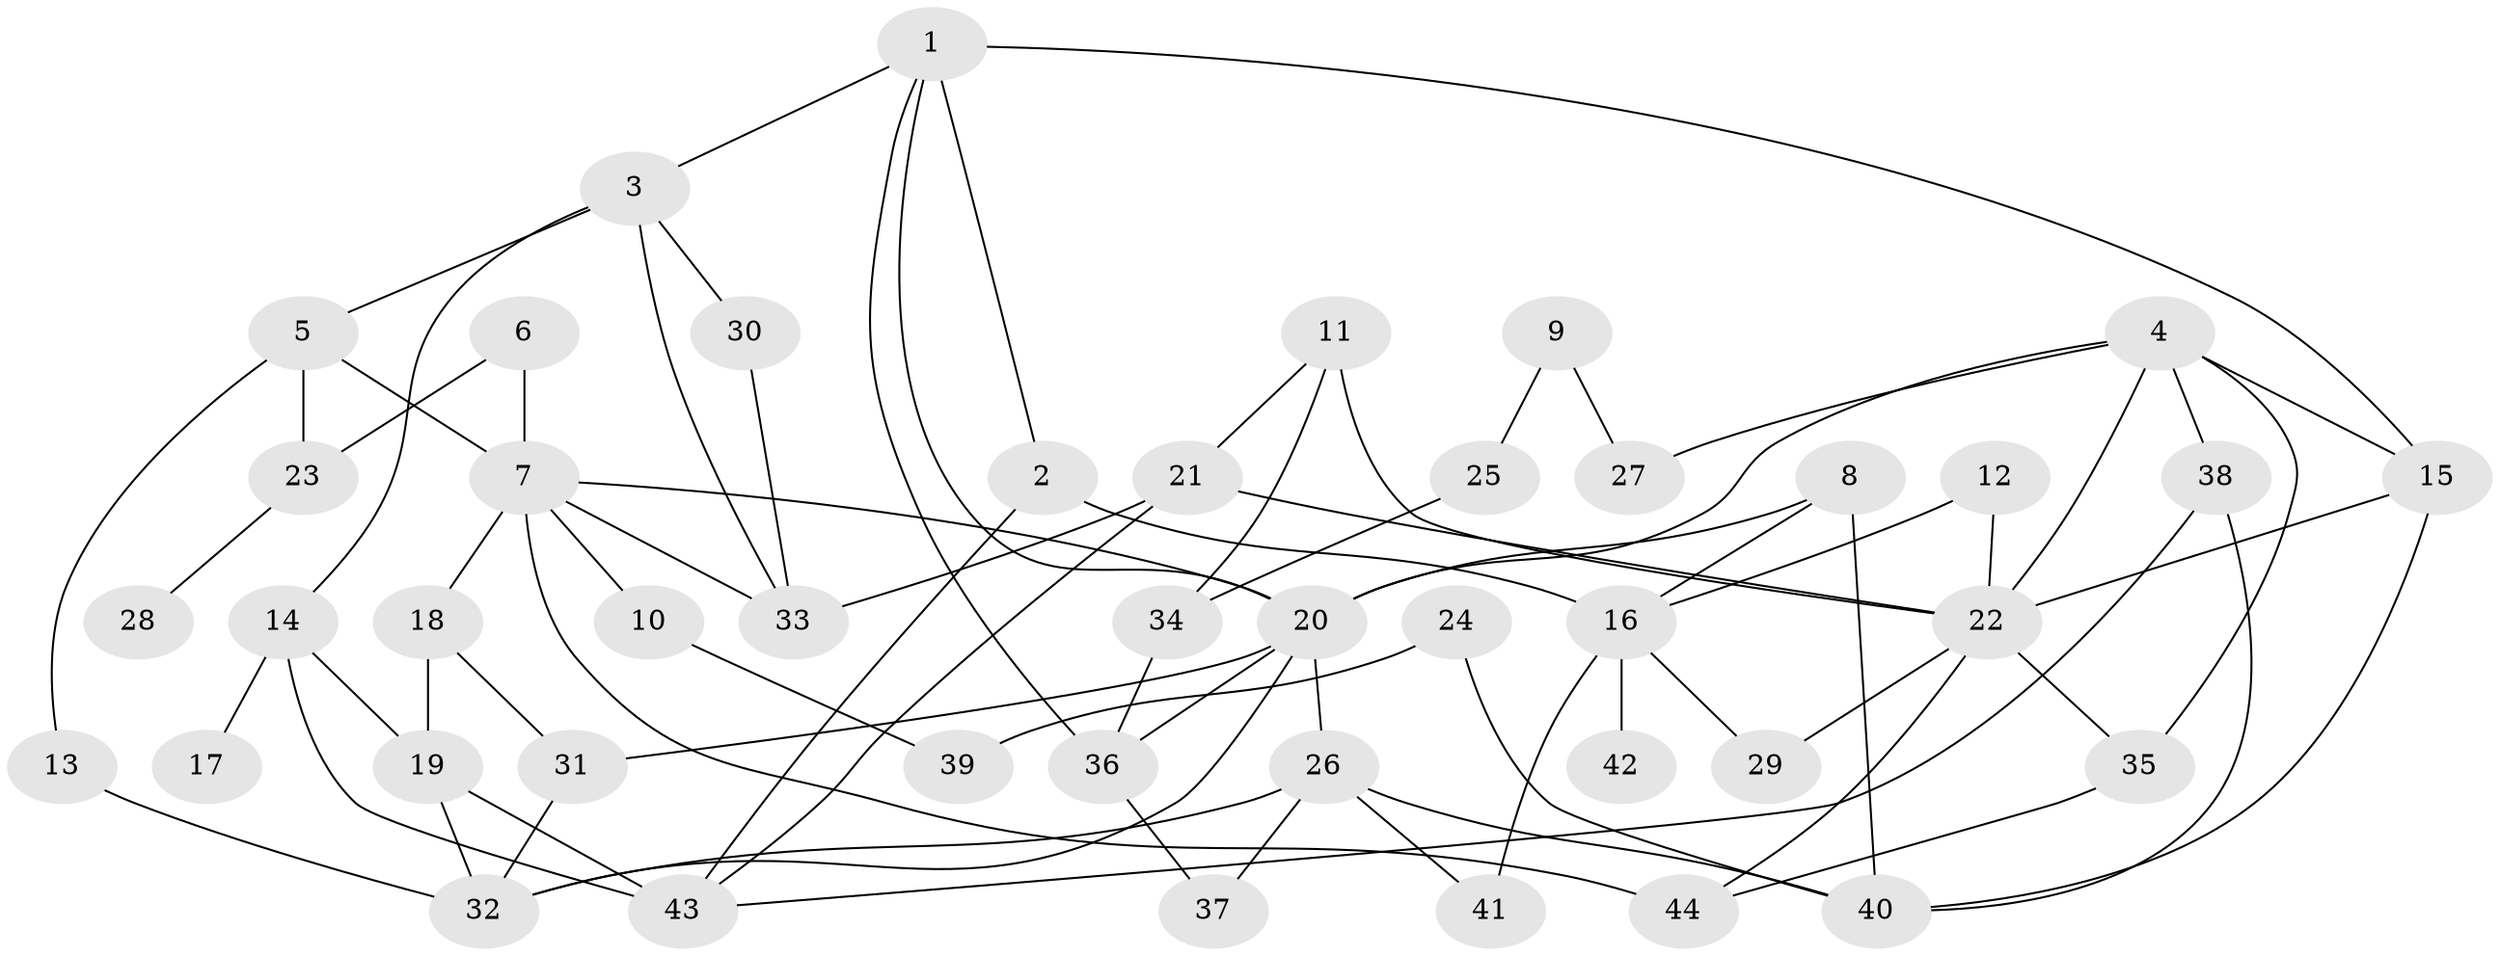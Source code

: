 // original degree distribution, {7: 0.022988505747126436, 5: 0.08045977011494253, 4: 0.14942528735632185, 3: 0.20689655172413793, 2: 0.28735632183908044, 6: 0.05747126436781609, 1: 0.19540229885057472}
// Generated by graph-tools (version 1.1) at 2025/01/03/09/25 03:01:00]
// undirected, 44 vertices, 76 edges
graph export_dot {
graph [start="1"]
  node [color=gray90,style=filled];
  1;
  2;
  3;
  4;
  5;
  6;
  7;
  8;
  9;
  10;
  11;
  12;
  13;
  14;
  15;
  16;
  17;
  18;
  19;
  20;
  21;
  22;
  23;
  24;
  25;
  26;
  27;
  28;
  29;
  30;
  31;
  32;
  33;
  34;
  35;
  36;
  37;
  38;
  39;
  40;
  41;
  42;
  43;
  44;
  1 -- 2 [weight=1.0];
  1 -- 3 [weight=1.0];
  1 -- 15 [weight=1.0];
  1 -- 20 [weight=1.0];
  1 -- 36 [weight=1.0];
  2 -- 16 [weight=1.0];
  2 -- 43 [weight=1.0];
  3 -- 5 [weight=1.0];
  3 -- 14 [weight=1.0];
  3 -- 30 [weight=1.0];
  3 -- 33 [weight=1.0];
  4 -- 15 [weight=1.0];
  4 -- 20 [weight=2.0];
  4 -- 22 [weight=1.0];
  4 -- 27 [weight=1.0];
  4 -- 35 [weight=1.0];
  4 -- 38 [weight=2.0];
  5 -- 7 [weight=1.0];
  5 -- 13 [weight=1.0];
  5 -- 23 [weight=1.0];
  6 -- 7 [weight=1.0];
  6 -- 23 [weight=1.0];
  7 -- 10 [weight=1.0];
  7 -- 18 [weight=1.0];
  7 -- 20 [weight=1.0];
  7 -- 33 [weight=1.0];
  7 -- 44 [weight=2.0];
  8 -- 16 [weight=1.0];
  8 -- 20 [weight=1.0];
  8 -- 40 [weight=1.0];
  9 -- 25 [weight=1.0];
  9 -- 27 [weight=1.0];
  10 -- 39 [weight=1.0];
  11 -- 21 [weight=1.0];
  11 -- 22 [weight=2.0];
  11 -- 34 [weight=1.0];
  12 -- 16 [weight=1.0];
  12 -- 22 [weight=1.0];
  13 -- 32 [weight=2.0];
  14 -- 17 [weight=1.0];
  14 -- 19 [weight=1.0];
  14 -- 43 [weight=1.0];
  15 -- 22 [weight=1.0];
  15 -- 40 [weight=1.0];
  16 -- 29 [weight=1.0];
  16 -- 41 [weight=1.0];
  16 -- 42 [weight=2.0];
  18 -- 19 [weight=1.0];
  18 -- 31 [weight=1.0];
  19 -- 32 [weight=1.0];
  19 -- 43 [weight=1.0];
  20 -- 26 [weight=1.0];
  20 -- 31 [weight=1.0];
  20 -- 32 [weight=1.0];
  20 -- 36 [weight=1.0];
  21 -- 22 [weight=1.0];
  21 -- 33 [weight=1.0];
  21 -- 43 [weight=1.0];
  22 -- 29 [weight=1.0];
  22 -- 35 [weight=2.0];
  22 -- 44 [weight=1.0];
  23 -- 28 [weight=1.0];
  24 -- 39 [weight=1.0];
  24 -- 40 [weight=1.0];
  25 -- 34 [weight=1.0];
  26 -- 32 [weight=1.0];
  26 -- 37 [weight=1.0];
  26 -- 40 [weight=1.0];
  26 -- 41 [weight=1.0];
  30 -- 33 [weight=1.0];
  31 -- 32 [weight=1.0];
  34 -- 36 [weight=1.0];
  35 -- 44 [weight=1.0];
  36 -- 37 [weight=1.0];
  38 -- 40 [weight=1.0];
  38 -- 43 [weight=1.0];
}
